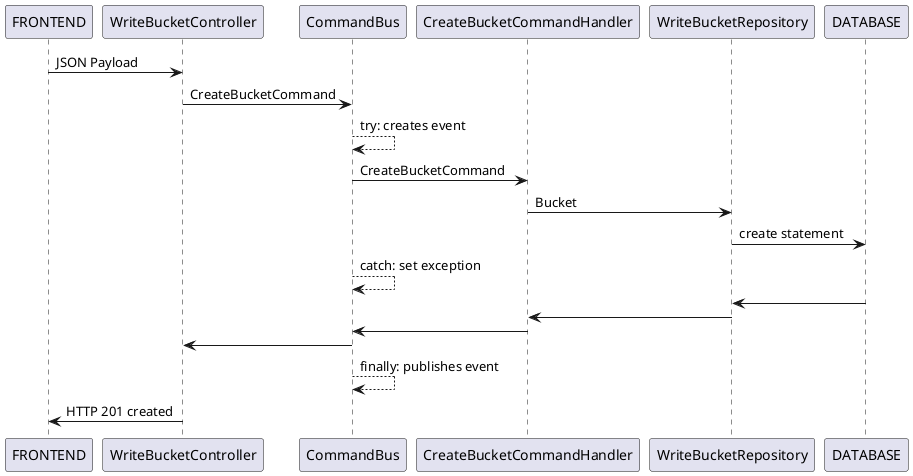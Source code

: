 @startuml
FRONTEND -> WriteBucketController: JSON Payload
WriteBucketController -> CommandBus: CreateBucketCommand
CommandBus --> CommandBus: try: creates event
CommandBus -> CreateBucketCommandHandler: CreateBucketCommand
CreateBucketCommandHandler -> WriteBucketRepository: Bucket
WriteBucketRepository -> DATABASE: create statement
CommandBus --> CommandBus: catch: set exception
DATABASE -> WriteBucketRepository
WriteBucketRepository -> CreateBucketCommandHandler
CreateBucketCommandHandler -> CommandBus
CommandBus -> WriteBucketController
CommandBus --> CommandBus: finally: publishes event
WriteBucketController -> FRONTEND: HTTP 201 created
@enduml
